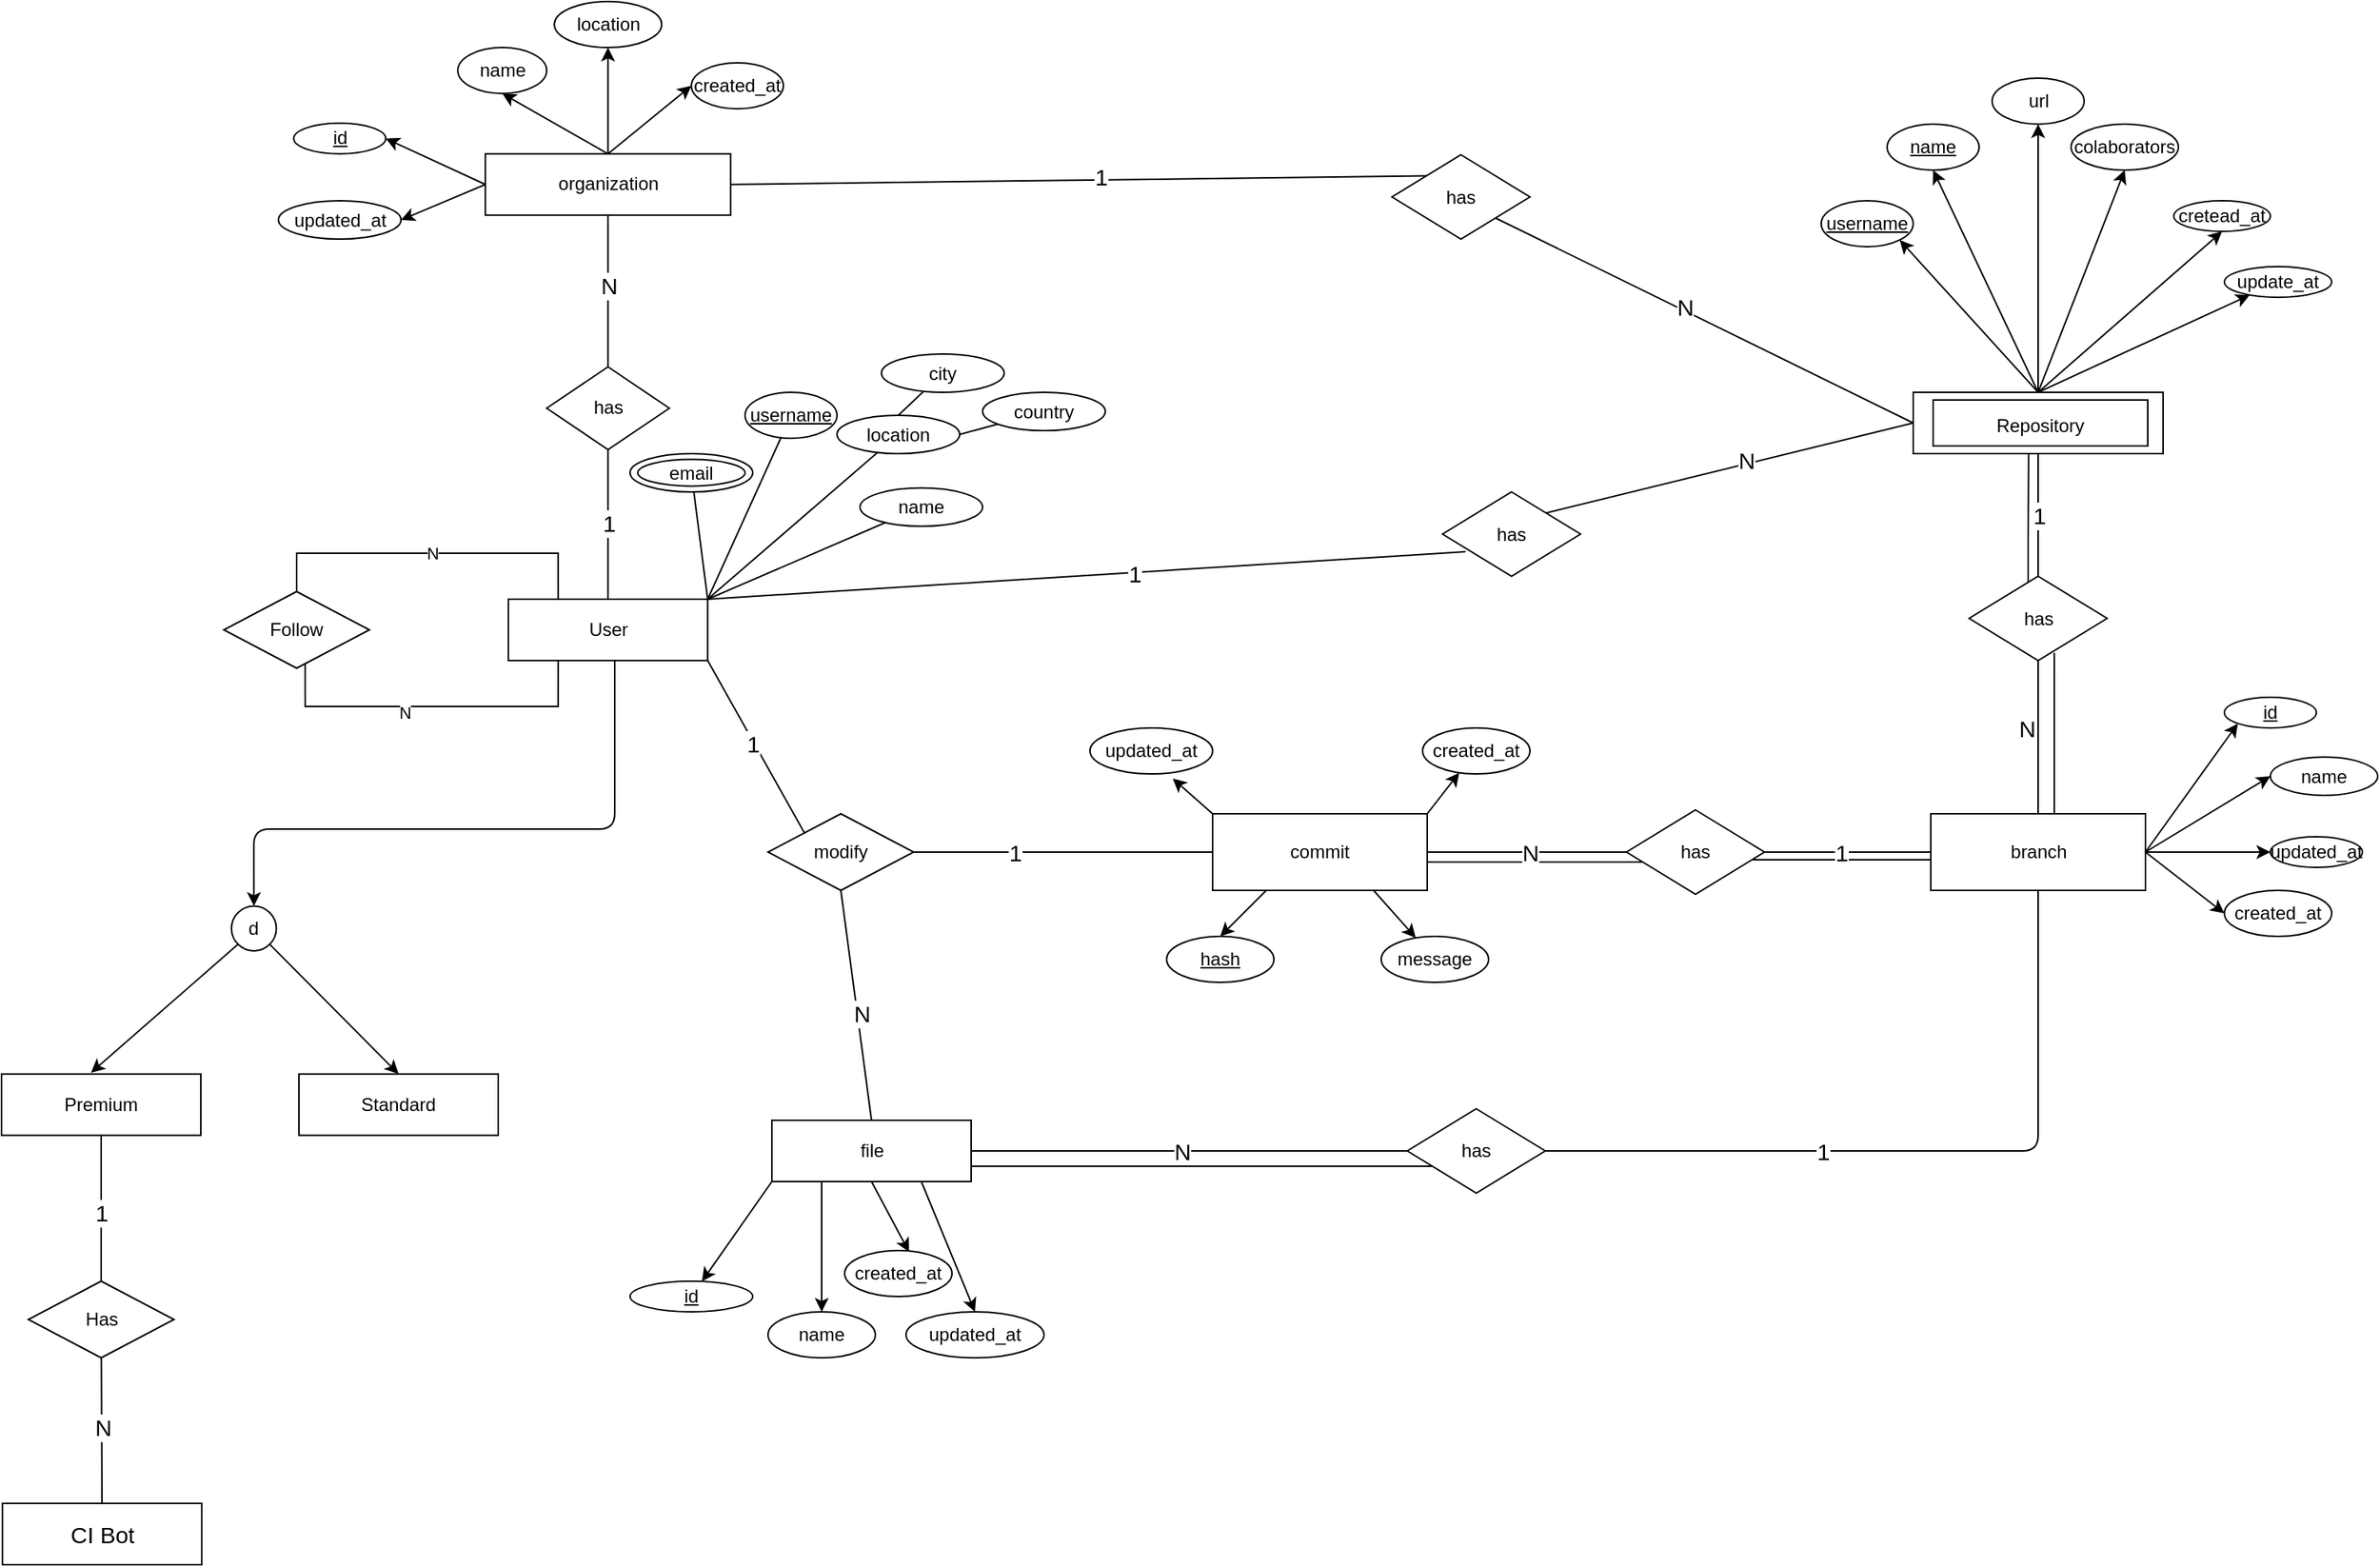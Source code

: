 <mxfile version="14.7.8" type="github">
  <diagram id="TYsEaEMNFWNOag3v1iif" name="Page-1">
    <mxGraphModel dx="2249" dy="811" grid="1" gridSize="10" guides="1" tooltips="1" connect="1" arrows="1" fold="1" page="1" pageScale="1" pageWidth="827" pageHeight="1169" math="0" shadow="0">
      <root>
        <mxCell id="0" />
        <mxCell id="1" parent="0" />
        <mxCell id="EZ2-l9n4eVcmhHuR-73A-8" style="edgeStyle=orthogonalEdgeStyle;rounded=1;orthogonalLoop=1;jettySize=auto;html=1;entryX=0.5;entryY=0;entryDx=0;entryDy=0;" parent="1" source="ldGf9XZsLyRZcBgSeUy8-1" target="EZ2-l9n4eVcmhHuR-73A-7" edge="1">
          <mxGeometry relative="1" as="geometry">
            <Array as="points">
              <mxPoint x="160" y="550" />
              <mxPoint x="-75" y="550" />
            </Array>
          </mxGeometry>
        </mxCell>
        <mxCell id="Y0P9biqU0XknDKCg1FIJ-3" style="edgeStyle=orthogonalEdgeStyle;rounded=0;orthogonalLoop=1;jettySize=auto;html=1;entryX=0.5;entryY=0;entryDx=0;entryDy=0;endArrow=none;endFill=0;exitX=0.25;exitY=0;exitDx=0;exitDy=0;" parent="1" source="ldGf9XZsLyRZcBgSeUy8-1" target="Y0P9biqU0XknDKCg1FIJ-2" edge="1">
          <mxGeometry relative="1" as="geometry">
            <mxPoint x="115.62" y="400" as="sourcePoint" />
            <mxPoint x="-31.26" y="400" as="targetPoint" />
            <Array as="points">
              <mxPoint x="123" y="370" />
              <mxPoint x="-47" y="370" />
            </Array>
          </mxGeometry>
        </mxCell>
        <mxCell id="Y0P9biqU0XknDKCg1FIJ-5" value="N" style="edgeLabel;html=1;align=center;verticalAlign=middle;resizable=0;points=[];" parent="Y0P9biqU0XknDKCg1FIJ-3" vertex="1" connectable="0">
          <mxGeometry x="-0.267" relative="1" as="geometry">
            <mxPoint x="-30" as="offset" />
          </mxGeometry>
        </mxCell>
        <mxCell id="ldGf9XZsLyRZcBgSeUy8-1" value="User" style="whiteSpace=wrap;html=1;align=center;" parent="1" vertex="1">
          <mxGeometry x="90.62" y="400" width="130" height="40" as="geometry" />
        </mxCell>
        <mxCell id="EZ2-l9n4eVcmhHuR-73A-34" style="rounded=1;orthogonalLoop=1;jettySize=auto;html=1;entryX=1;entryY=0;entryDx=0;entryDy=0;fontSize=15;startArrow=none;startFill=0;endArrow=none;endFill=0;exitX=0.167;exitY=0.709;exitDx=0;exitDy=0;exitPerimeter=0;" parent="1" source="ldGf9XZsLyRZcBgSeUy8-25" target="ldGf9XZsLyRZcBgSeUy8-1" edge="1">
          <mxGeometry relative="1" as="geometry" />
        </mxCell>
        <mxCell id="EZ2-l9n4eVcmhHuR-73A-48" value="1" style="edgeLabel;html=1;align=center;verticalAlign=middle;resizable=0;points=[];fontSize=15;" parent="EZ2-l9n4eVcmhHuR-73A-34" vertex="1" connectable="0">
          <mxGeometry x="-0.126" relative="1" as="geometry">
            <mxPoint as="offset" />
          </mxGeometry>
        </mxCell>
        <mxCell id="EZ2-l9n4eVcmhHuR-73A-46" style="edgeStyle=none;rounded=1;orthogonalLoop=1;jettySize=auto;html=1;exitX=1;exitY=0;exitDx=0;exitDy=0;entryX=0;entryY=0.5;entryDx=0;entryDy=0;fontSize=15;startArrow=none;startFill=0;endArrow=none;endFill=0;" parent="1" source="ldGf9XZsLyRZcBgSeUy8-25" target="ldGf9XZsLyRZcBgSeUy8-41" edge="1">
          <mxGeometry relative="1" as="geometry" />
        </mxCell>
        <mxCell id="EZ2-l9n4eVcmhHuR-73A-47" value="N" style="edgeLabel;html=1;align=center;verticalAlign=middle;resizable=0;points=[];fontSize=15;" parent="EZ2-l9n4eVcmhHuR-73A-46" vertex="1" connectable="0">
          <mxGeometry x="0.2" y="1" relative="1" as="geometry">
            <mxPoint x="-13" y="1" as="offset" />
          </mxGeometry>
        </mxCell>
        <mxCell id="ldGf9XZsLyRZcBgSeUy8-25" value="has" style="shape=rhombus;perimeter=rhombusPerimeter;whiteSpace=wrap;html=1;align=center;" parent="1" vertex="1">
          <mxGeometry x="700" y="330" width="90" height="55" as="geometry" />
        </mxCell>
        <mxCell id="EZ2-l9n4eVcmhHuR-73A-33" style="rounded=1;orthogonalLoop=1;jettySize=auto;html=1;entryX=1;entryY=1;entryDx=0;entryDy=0;fontSize=15;startArrow=none;startFill=0;endArrow=none;endFill=0;exitX=0;exitY=0;exitDx=0;exitDy=0;" parent="1" source="ldGf9XZsLyRZcBgSeUy8-39" target="ldGf9XZsLyRZcBgSeUy8-1" edge="1">
          <mxGeometry relative="1" as="geometry" />
        </mxCell>
        <mxCell id="EZ2-l9n4eVcmhHuR-73A-57" value="1" style="edgeLabel;html=1;align=center;verticalAlign=middle;resizable=0;points=[];fontSize=15;" parent="EZ2-l9n4eVcmhHuR-73A-33" vertex="1" connectable="0">
          <mxGeometry x="-0.208" relative="1" as="geometry">
            <mxPoint x="-9" y="-14" as="offset" />
          </mxGeometry>
        </mxCell>
        <mxCell id="Y0P9biqU0XknDKCg1FIJ-7" style="edgeStyle=orthogonalEdgeStyle;rounded=0;orthogonalLoop=1;jettySize=auto;html=1;entryX=0;entryY=0.5;entryDx=0;entryDy=0;endArrow=none;endFill=0;" parent="1" source="ldGf9XZsLyRZcBgSeUy8-39" target="ldGf9XZsLyRZcBgSeUy8-68" edge="1">
          <mxGeometry relative="1" as="geometry" />
        </mxCell>
        <mxCell id="Y0P9biqU0XknDKCg1FIJ-8" value="1" style="edgeLabel;html=1;align=center;verticalAlign=middle;resizable=0;points=[];fontSize=15;" parent="Y0P9biqU0XknDKCg1FIJ-7" vertex="1" connectable="0">
          <mxGeometry x="-0.423" y="-3" relative="1" as="geometry">
            <mxPoint x="9" y="-3" as="offset" />
          </mxGeometry>
        </mxCell>
        <mxCell id="ldGf9XZsLyRZcBgSeUy8-39" value="modify" style="shape=rhombus;perimeter=rhombusPerimeter;whiteSpace=wrap;html=1;align=center;" parent="1" vertex="1">
          <mxGeometry x="260" y="540" width="95" height="50" as="geometry" />
        </mxCell>
        <mxCell id="ldGf9XZsLyRZcBgSeUy8-51" style="edgeStyle=none;rounded=0;orthogonalLoop=1;jettySize=auto;html=1;exitX=0.5;exitY=0;exitDx=0;exitDy=0;entryX=0.5;entryY=1;entryDx=0;entryDy=0;" parent="1" source="ldGf9XZsLyRZcBgSeUy8-41" target="ldGf9XZsLyRZcBgSeUy8-47" edge="1">
          <mxGeometry relative="1" as="geometry" />
        </mxCell>
        <mxCell id="ldGf9XZsLyRZcBgSeUy8-52" style="edgeStyle=none;rounded=0;orthogonalLoop=1;jettySize=auto;html=1;entryX=0.5;entryY=1;entryDx=0;entryDy=0;exitX=0.5;exitY=0;exitDx=0;exitDy=0;" parent="1" source="ldGf9XZsLyRZcBgSeUy8-41" target="ldGf9XZsLyRZcBgSeUy8-46" edge="1">
          <mxGeometry relative="1" as="geometry">
            <mxPoint x="1070" y="196" as="targetPoint" />
          </mxGeometry>
        </mxCell>
        <mxCell id="ldGf9XZsLyRZcBgSeUy8-53" style="edgeStyle=none;rounded=0;orthogonalLoop=1;jettySize=auto;html=1;entryX=0.5;entryY=1;entryDx=0;entryDy=0;exitX=0.5;exitY=0;exitDx=0;exitDy=0;" parent="1" source="ldGf9XZsLyRZcBgSeUy8-41" target="ldGf9XZsLyRZcBgSeUy8-45" edge="1">
          <mxGeometry relative="1" as="geometry">
            <mxPoint x="1100" y="230" as="sourcePoint" />
          </mxGeometry>
        </mxCell>
        <mxCell id="ldGf9XZsLyRZcBgSeUy8-54" style="edgeStyle=none;rounded=0;orthogonalLoop=1;jettySize=auto;html=1;exitX=0.5;exitY=0;exitDx=0;exitDy=0;entryX=0.5;entryY=1;entryDx=0;entryDy=0;" parent="1" source="ldGf9XZsLyRZcBgSeUy8-41" target="ldGf9XZsLyRZcBgSeUy8-44" edge="1">
          <mxGeometry relative="1" as="geometry" />
        </mxCell>
        <mxCell id="ldGf9XZsLyRZcBgSeUy8-55" style="edgeStyle=none;rounded=0;orthogonalLoop=1;jettySize=auto;html=1;exitX=0.5;exitY=0;exitDx=0;exitDy=0;" parent="1" source="ldGf9XZsLyRZcBgSeUy8-41" target="ldGf9XZsLyRZcBgSeUy8-43" edge="1">
          <mxGeometry relative="1" as="geometry" />
        </mxCell>
        <mxCell id="ldGf9XZsLyRZcBgSeUy8-43" value="update_at" style="ellipse;whiteSpace=wrap;html=1;align=center;" parent="1" vertex="1">
          <mxGeometry x="1210" y="183" width="70" height="20" as="geometry" />
        </mxCell>
        <mxCell id="ldGf9XZsLyRZcBgSeUy8-44" value="cretead_at" style="ellipse;whiteSpace=wrap;html=1;align=center;" parent="1" vertex="1">
          <mxGeometry x="1177" y="140" width="63" height="20" as="geometry" />
        </mxCell>
        <mxCell id="ldGf9XZsLyRZcBgSeUy8-45" value="colaborators" style="ellipse;whiteSpace=wrap;html=1;align=center;" parent="1" vertex="1">
          <mxGeometry x="1110" y="90" width="70" height="30" as="geometry" />
        </mxCell>
        <mxCell id="ldGf9XZsLyRZcBgSeUy8-46" value="url" style="ellipse;whiteSpace=wrap;html=1;align=center;" parent="1" vertex="1">
          <mxGeometry x="1058.5" y="60" width="60" height="30" as="geometry" />
        </mxCell>
        <mxCell id="ldGf9XZsLyRZcBgSeUy8-47" value="&lt;u&gt;name&lt;/u&gt;" style="ellipse;whiteSpace=wrap;html=1;align=center;" parent="1" vertex="1">
          <mxGeometry x="990" y="90" width="60" height="30" as="geometry" />
        </mxCell>
        <mxCell id="ldGf9XZsLyRZcBgSeUy8-62" style="edgeStyle=none;rounded=0;orthogonalLoop=1;jettySize=auto;html=1;exitX=0;exitY=1;exitDx=0;exitDy=0;" parent="1" source="ldGf9XZsLyRZcBgSeUy8-56" target="ldGf9XZsLyRZcBgSeUy8-61" edge="1">
          <mxGeometry relative="1" as="geometry" />
        </mxCell>
        <mxCell id="ldGf9XZsLyRZcBgSeUy8-63" style="edgeStyle=none;rounded=0;orthogonalLoop=1;jettySize=auto;html=1;exitX=0.25;exitY=1;exitDx=0;exitDy=0;entryX=0.5;entryY=0;entryDx=0;entryDy=0;" parent="1" source="ldGf9XZsLyRZcBgSeUy8-56" target="ldGf9XZsLyRZcBgSeUy8-59" edge="1">
          <mxGeometry relative="1" as="geometry" />
        </mxCell>
        <mxCell id="ldGf9XZsLyRZcBgSeUy8-64" style="edgeStyle=none;rounded=0;orthogonalLoop=1;jettySize=auto;html=1;exitX=0.5;exitY=1;exitDx=0;exitDy=0;entryX=0.6;entryY=0.033;entryDx=0;entryDy=0;entryPerimeter=0;" parent="1" source="ldGf9XZsLyRZcBgSeUy8-56" target="ldGf9XZsLyRZcBgSeUy8-58" edge="1">
          <mxGeometry relative="1" as="geometry" />
        </mxCell>
        <mxCell id="ldGf9XZsLyRZcBgSeUy8-65" style="edgeStyle=none;rounded=0;orthogonalLoop=1;jettySize=auto;html=1;exitX=0.75;exitY=1;exitDx=0;exitDy=0;entryX=0.5;entryY=0;entryDx=0;entryDy=0;" parent="1" source="ldGf9XZsLyRZcBgSeUy8-56" target="ldGf9XZsLyRZcBgSeUy8-57" edge="1">
          <mxGeometry relative="1" as="geometry" />
        </mxCell>
        <mxCell id="EZ2-l9n4eVcmhHuR-73A-3" style="edgeStyle=orthogonalEdgeStyle;rounded=1;orthogonalLoop=1;jettySize=auto;html=1;exitX=1;exitY=0.5;exitDx=0;exitDy=0;entryX=0;entryY=0.5;entryDx=0;entryDy=0;endArrow=none;endFill=0;" parent="1" source="ldGf9XZsLyRZcBgSeUy8-56" target="EZ2-l9n4eVcmhHuR-73A-1" edge="1">
          <mxGeometry relative="1" as="geometry" />
        </mxCell>
        <mxCell id="EZ2-l9n4eVcmhHuR-73A-60" value="N" style="edgeLabel;html=1;align=center;verticalAlign=middle;resizable=0;points=[];fontSize=15;" parent="EZ2-l9n4eVcmhHuR-73A-3" vertex="1" connectable="0">
          <mxGeometry x="-0.083" relative="1" as="geometry">
            <mxPoint x="7" as="offset" />
          </mxGeometry>
        </mxCell>
        <mxCell id="Y0P9biqU0XknDKCg1FIJ-17" style="edgeStyle=orthogonalEdgeStyle;rounded=0;orthogonalLoop=1;jettySize=auto;html=1;entryX=0;entryY=0.5;entryDx=0;entryDy=0;fontSize=15;endArrow=none;endFill=0;" parent="1" source="ldGf9XZsLyRZcBgSeUy8-56" target="EZ2-l9n4eVcmhHuR-73A-1" edge="1">
          <mxGeometry relative="1" as="geometry">
            <Array as="points">
              <mxPoint x="700" y="770" />
              <mxPoint x="700" y="760" />
            </Array>
          </mxGeometry>
        </mxCell>
        <mxCell id="ldGf9XZsLyRZcBgSeUy8-56" value="file " style="whiteSpace=wrap;html=1;align=center;" parent="1" vertex="1">
          <mxGeometry x="262.5" y="740" width="130" height="40" as="geometry" />
        </mxCell>
        <mxCell id="ldGf9XZsLyRZcBgSeUy8-57" value="updated_at" style="ellipse;whiteSpace=wrap;html=1;align=center;" parent="1" vertex="1">
          <mxGeometry x="350" y="865" width="90" height="30" as="geometry" />
        </mxCell>
        <mxCell id="ldGf9XZsLyRZcBgSeUy8-58" value="created_at" style="ellipse;whiteSpace=wrap;html=1;align=center;" parent="1" vertex="1">
          <mxGeometry x="310" y="825" width="70" height="30" as="geometry" />
        </mxCell>
        <mxCell id="ldGf9XZsLyRZcBgSeUy8-59" value="name" style="ellipse;whiteSpace=wrap;html=1;align=center;" parent="1" vertex="1">
          <mxGeometry x="260" y="865" width="70" height="30" as="geometry" />
        </mxCell>
        <mxCell id="ldGf9XZsLyRZcBgSeUy8-61" value="id" style="ellipse;whiteSpace=wrap;html=1;align=center;fontStyle=4;" parent="1" vertex="1">
          <mxGeometry x="170" y="845" width="80" height="20" as="geometry" />
        </mxCell>
        <mxCell id="ldGf9XZsLyRZcBgSeUy8-67" value="" style="endArrow=none;html=1;rounded=0;entryX=0.5;entryY=0;entryDx=0;entryDy=0;exitX=0.5;exitY=1;exitDx=0;exitDy=0;" parent="1" source="ldGf9XZsLyRZcBgSeUy8-39" target="ldGf9XZsLyRZcBgSeUy8-56" edge="1">
          <mxGeometry relative="1" as="geometry">
            <mxPoint x="334.5" y="585" as="sourcePoint" />
            <mxPoint x="334.5" y="725" as="targetPoint" />
          </mxGeometry>
        </mxCell>
        <mxCell id="EZ2-l9n4eVcmhHuR-73A-56" value="N" style="edgeLabel;html=1;align=center;verticalAlign=middle;resizable=0;points=[];fontSize=15;" parent="ldGf9XZsLyRZcBgSeUy8-67" vertex="1" connectable="0">
          <mxGeometry x="0.32" y="1" relative="1" as="geometry">
            <mxPoint x="-1" y="-19" as="offset" />
          </mxGeometry>
        </mxCell>
        <mxCell id="ldGf9XZsLyRZcBgSeUy8-74" style="edgeStyle=none;rounded=0;orthogonalLoop=1;jettySize=auto;html=1;exitX=0.25;exitY=1;exitDx=0;exitDy=0;entryX=0.5;entryY=0;entryDx=0;entryDy=0;" parent="1" source="ldGf9XZsLyRZcBgSeUy8-68" target="ldGf9XZsLyRZcBgSeUy8-69" edge="1">
          <mxGeometry relative="1" as="geometry" />
        </mxCell>
        <mxCell id="ldGf9XZsLyRZcBgSeUy8-75" style="edgeStyle=none;rounded=0;orthogonalLoop=1;jettySize=auto;html=1;exitX=0.75;exitY=1;exitDx=0;exitDy=0;" parent="1" source="ldGf9XZsLyRZcBgSeUy8-68" target="ldGf9XZsLyRZcBgSeUy8-73" edge="1">
          <mxGeometry relative="1" as="geometry" />
        </mxCell>
        <mxCell id="ldGf9XZsLyRZcBgSeUy8-76" style="edgeStyle=none;rounded=0;orthogonalLoop=1;jettySize=auto;html=1;exitX=1;exitY=0;exitDx=0;exitDy=0;" parent="1" source="ldGf9XZsLyRZcBgSeUy8-68" target="ldGf9XZsLyRZcBgSeUy8-72" edge="1">
          <mxGeometry relative="1" as="geometry" />
        </mxCell>
        <mxCell id="ldGf9XZsLyRZcBgSeUy8-77" style="edgeStyle=none;rounded=0;orthogonalLoop=1;jettySize=auto;html=1;exitX=0;exitY=0;exitDx=0;exitDy=0;entryX=0.675;entryY=1.1;entryDx=0;entryDy=0;entryPerimeter=0;" parent="1" source="ldGf9XZsLyRZcBgSeUy8-68" target="ldGf9XZsLyRZcBgSeUy8-71" edge="1">
          <mxGeometry relative="1" as="geometry" />
        </mxCell>
        <mxCell id="ldGf9XZsLyRZcBgSeUy8-68" value="commit" style="whiteSpace=wrap;html=1;align=center;" parent="1" vertex="1">
          <mxGeometry x="550" y="540" width="140" height="50" as="geometry" />
        </mxCell>
        <mxCell id="ldGf9XZsLyRZcBgSeUy8-69" value="hash" style="ellipse;whiteSpace=wrap;html=1;align=center;fontStyle=4;" parent="1" vertex="1">
          <mxGeometry x="520" y="620" width="70" height="30" as="geometry" />
        </mxCell>
        <mxCell id="ldGf9XZsLyRZcBgSeUy8-71" value="updated_at" style="ellipse;whiteSpace=wrap;html=1;align=center;" parent="1" vertex="1">
          <mxGeometry x="470" y="484" width="80" height="30" as="geometry" />
        </mxCell>
        <mxCell id="ldGf9XZsLyRZcBgSeUy8-72" value="created_at" style="ellipse;whiteSpace=wrap;html=1;align=center;" parent="1" vertex="1">
          <mxGeometry x="687" y="484" width="70" height="30" as="geometry" />
        </mxCell>
        <mxCell id="ldGf9XZsLyRZcBgSeUy8-73" value="message" style="ellipse;whiteSpace=wrap;html=1;align=center;" parent="1" vertex="1">
          <mxGeometry x="660" y="620" width="70" height="30" as="geometry" />
        </mxCell>
        <mxCell id="ldGf9XZsLyRZcBgSeUy8-80" style="edgeStyle=none;rounded=0;orthogonalLoop=1;jettySize=auto;html=1;entryX=0.5;entryY=0;entryDx=0;entryDy=0;" parent="1" source="ldGf9XZsLyRZcBgSeUy8-68" target="ldGf9XZsLyRZcBgSeUy8-68" edge="1">
          <mxGeometry relative="1" as="geometry" />
        </mxCell>
        <mxCell id="Y0P9biqU0XknDKCg1FIJ-15" style="edgeStyle=orthogonalEdgeStyle;rounded=0;orthogonalLoop=1;jettySize=auto;html=1;entryX=1.004;entryY=0.63;entryDx=0;entryDy=0;entryPerimeter=0;fontSize=15;endArrow=none;endFill=0;" parent="1" source="ldGf9XZsLyRZcBgSeUy8-81" target="ldGf9XZsLyRZcBgSeUy8-68" edge="1">
          <mxGeometry relative="1" as="geometry">
            <Array as="points">
              <mxPoint x="755" y="572" />
            </Array>
          </mxGeometry>
        </mxCell>
        <mxCell id="Y0P9biqU0XknDKCg1FIJ-16" style="edgeStyle=orthogonalEdgeStyle;rounded=0;orthogonalLoop=1;jettySize=auto;html=1;entryX=0;entryY=0.5;entryDx=0;entryDy=0;fontSize=15;endArrow=none;endFill=0;" parent="1" source="ldGf9XZsLyRZcBgSeUy8-81" target="ldGf9XZsLyRZcBgSeUy8-94" edge="1">
          <mxGeometry relative="1" as="geometry">
            <Array as="points">
              <mxPoint x="1019" y="570" />
            </Array>
          </mxGeometry>
        </mxCell>
        <mxCell id="ldGf9XZsLyRZcBgSeUy8-81" value="has" style="shape=rhombus;perimeter=rhombusPerimeter;whiteSpace=wrap;html=1;align=center;" parent="1" vertex="1">
          <mxGeometry x="820" y="537.5" width="90" height="55" as="geometry" />
        </mxCell>
        <mxCell id="ldGf9XZsLyRZcBgSeUy8-86" style="edgeStyle=none;rounded=0;orthogonalLoop=1;jettySize=auto;html=1;exitX=0;exitY=0.5;exitDx=0;exitDy=0;entryX=1;entryY=0.5;entryDx=0;entryDy=0;" parent="1" source="ldGf9XZsLyRZcBgSeUy8-82" target="ldGf9XZsLyRZcBgSeUy8-83" edge="1">
          <mxGeometry relative="1" as="geometry" />
        </mxCell>
        <mxCell id="ldGf9XZsLyRZcBgSeUy8-87" style="edgeStyle=none;rounded=0;orthogonalLoop=1;jettySize=auto;html=1;exitX=0.5;exitY=0;exitDx=0;exitDy=0;entryX=0.5;entryY=1;entryDx=0;entryDy=0;" parent="1" source="ldGf9XZsLyRZcBgSeUy8-82" target="ldGf9XZsLyRZcBgSeUy8-84" edge="1">
          <mxGeometry relative="1" as="geometry" />
        </mxCell>
        <mxCell id="ldGf9XZsLyRZcBgSeUy8-88" style="edgeStyle=none;rounded=0;orthogonalLoop=1;jettySize=auto;html=1;exitX=0.5;exitY=0;exitDx=0;exitDy=0;" parent="1" source="ldGf9XZsLyRZcBgSeUy8-82" target="ldGf9XZsLyRZcBgSeUy8-85" edge="1">
          <mxGeometry relative="1" as="geometry" />
        </mxCell>
        <mxCell id="ldGf9XZsLyRZcBgSeUy8-90" style="edgeStyle=none;rounded=0;orthogonalLoop=1;jettySize=auto;html=1;exitX=0.5;exitY=0;exitDx=0;exitDy=0;entryX=0;entryY=0.5;entryDx=0;entryDy=0;" parent="1" source="ldGf9XZsLyRZcBgSeUy8-82" target="ldGf9XZsLyRZcBgSeUy8-89" edge="1">
          <mxGeometry relative="1" as="geometry">
            <mxPoint x="310.62" y="89.38" as="targetPoint" />
          </mxGeometry>
        </mxCell>
        <mxCell id="ldGf9XZsLyRZcBgSeUy8-92" style="edgeStyle=none;rounded=0;orthogonalLoop=1;jettySize=auto;html=1;exitX=0;exitY=0.5;exitDx=0;exitDy=0;entryX=1;entryY=0.5;entryDx=0;entryDy=0;" parent="1" source="ldGf9XZsLyRZcBgSeUy8-82" target="ldGf9XZsLyRZcBgSeUy8-91" edge="1">
          <mxGeometry relative="1" as="geometry">
            <mxPoint x="40.62" y="121.88" as="targetPoint" />
          </mxGeometry>
        </mxCell>
        <mxCell id="ldGf9XZsLyRZcBgSeUy8-82" value="organization" style="whiteSpace=wrap;html=1;align=center;" parent="1" vertex="1">
          <mxGeometry x="75.62" y="109.38" width="160" height="40" as="geometry" />
        </mxCell>
        <mxCell id="ldGf9XZsLyRZcBgSeUy8-83" value="id" style="ellipse;whiteSpace=wrap;html=1;align=center;fontStyle=4;" parent="1" vertex="1">
          <mxGeometry x="-49.38" y="89.38" width="60" height="20" as="geometry" />
        </mxCell>
        <mxCell id="ldGf9XZsLyRZcBgSeUy8-84" value="name" style="ellipse;whiteSpace=wrap;html=1;align=center;" parent="1" vertex="1">
          <mxGeometry x="57.62" y="40.0" width="58" height="30" as="geometry" />
        </mxCell>
        <mxCell id="ldGf9XZsLyRZcBgSeUy8-85" value="location" style="ellipse;whiteSpace=wrap;html=1;align=center;" parent="1" vertex="1">
          <mxGeometry x="120.62" y="10.0" width="70" height="30" as="geometry" />
        </mxCell>
        <mxCell id="ldGf9XZsLyRZcBgSeUy8-89" value="created_at" style="ellipse;whiteSpace=wrap;html=1;align=center;" parent="1" vertex="1">
          <mxGeometry x="210" y="50.0" width="60" height="30" as="geometry" />
        </mxCell>
        <mxCell id="ldGf9XZsLyRZcBgSeUy8-91" value="updated_at" style="ellipse;whiteSpace=wrap;html=1;align=center;" parent="1" vertex="1">
          <mxGeometry x="-59.38" y="140" width="80" height="25" as="geometry" />
        </mxCell>
        <mxCell id="ldGf9XZsLyRZcBgSeUy8-97" style="edgeStyle=none;rounded=0;orthogonalLoop=1;jettySize=auto;html=1;exitX=1;exitY=0.5;exitDx=0;exitDy=0;entryX=0;entryY=1;entryDx=0;entryDy=0;" parent="1" source="ldGf9XZsLyRZcBgSeUy8-94" target="ldGf9XZsLyRZcBgSeUy8-95" edge="1">
          <mxGeometry relative="1" as="geometry" />
        </mxCell>
        <mxCell id="ldGf9XZsLyRZcBgSeUy8-98" style="edgeStyle=none;rounded=0;orthogonalLoop=1;jettySize=auto;html=1;exitX=1;exitY=0.5;exitDx=0;exitDy=0;entryX=0;entryY=0.5;entryDx=0;entryDy=0;" parent="1" source="ldGf9XZsLyRZcBgSeUy8-94" target="ldGf9XZsLyRZcBgSeUy8-96" edge="1">
          <mxGeometry relative="1" as="geometry" />
        </mxCell>
        <mxCell id="ldGf9XZsLyRZcBgSeUy8-100" style="edgeStyle=none;rounded=0;orthogonalLoop=1;jettySize=auto;html=1;exitX=1;exitY=0.5;exitDx=0;exitDy=0;entryX=0;entryY=0.5;entryDx=0;entryDy=0;" parent="1" source="ldGf9XZsLyRZcBgSeUy8-94" target="ldGf9XZsLyRZcBgSeUy8-99" edge="1">
          <mxGeometry relative="1" as="geometry" />
        </mxCell>
        <mxCell id="ldGf9XZsLyRZcBgSeUy8-102" style="edgeStyle=none;rounded=0;orthogonalLoop=1;jettySize=auto;html=1;exitX=1;exitY=0.5;exitDx=0;exitDy=0;entryX=0;entryY=0.5;entryDx=0;entryDy=0;" parent="1" source="ldGf9XZsLyRZcBgSeUy8-94" target="ldGf9XZsLyRZcBgSeUy8-101" edge="1">
          <mxGeometry relative="1" as="geometry" />
        </mxCell>
        <mxCell id="EZ2-l9n4eVcmhHuR-73A-2" style="edgeStyle=orthogonalEdgeStyle;orthogonalLoop=1;jettySize=auto;html=1;exitX=0.5;exitY=1;exitDx=0;exitDy=0;entryX=1;entryY=0.5;entryDx=0;entryDy=0;rounded=1;endArrow=none;endFill=0;" parent="1" source="ldGf9XZsLyRZcBgSeUy8-94" target="EZ2-l9n4eVcmhHuR-73A-1" edge="1">
          <mxGeometry relative="1" as="geometry" />
        </mxCell>
        <mxCell id="EZ2-l9n4eVcmhHuR-73A-61" value="1" style="edgeLabel;html=1;align=center;verticalAlign=middle;resizable=0;points=[];fontSize=15;" parent="EZ2-l9n4eVcmhHuR-73A-2" vertex="1" connectable="0">
          <mxGeometry x="0.552" y="-2" relative="1" as="geometry">
            <mxPoint x="71" y="2" as="offset" />
          </mxGeometry>
        </mxCell>
        <mxCell id="EZ2-l9n4eVcmhHuR-73A-16" value="" style="edgeStyle=none;rounded=1;orthogonalLoop=1;jettySize=auto;html=1;endArrow=none;endFill=0;startArrow=none;startFill=0;" parent="1" source="ldGf9XZsLyRZcBgSeUy8-94" target="Y7WxunnAGhrs0RHYik_--15" edge="1">
          <mxGeometry relative="1" as="geometry" />
        </mxCell>
        <mxCell id="EZ2-l9n4eVcmhHuR-73A-17" value="N" style="edgeLabel;html=1;align=center;verticalAlign=middle;resizable=0;points=[];fontSize=15;" parent="EZ2-l9n4eVcmhHuR-73A-16" vertex="1" connectable="0">
          <mxGeometry x="0.441" y="-1" relative="1" as="geometry">
            <mxPoint x="-9" y="16" as="offset" />
          </mxGeometry>
        </mxCell>
        <mxCell id="Y0P9biqU0XknDKCg1FIJ-11" style="edgeStyle=orthogonalEdgeStyle;rounded=0;orthogonalLoop=1;jettySize=auto;html=1;entryX=0.617;entryY=0.909;entryDx=0;entryDy=0;entryPerimeter=0;fontSize=15;endArrow=none;endFill=0;" parent="1" source="ldGf9XZsLyRZcBgSeUy8-94" target="Y7WxunnAGhrs0RHYik_--15" edge="1">
          <mxGeometry relative="1" as="geometry">
            <Array as="points">
              <mxPoint x="1099" y="470" />
              <mxPoint x="1099" y="470" />
            </Array>
          </mxGeometry>
        </mxCell>
        <mxCell id="ldGf9XZsLyRZcBgSeUy8-94" value="branch" style="whiteSpace=wrap;html=1;align=center;" parent="1" vertex="1">
          <mxGeometry x="1018.5" y="540" width="140" height="50" as="geometry" />
        </mxCell>
        <mxCell id="ldGf9XZsLyRZcBgSeUy8-95" value="id" style="ellipse;whiteSpace=wrap;html=1;align=center;fontStyle=4;" parent="1" vertex="1">
          <mxGeometry x="1210" y="464" width="60" height="20" as="geometry" />
        </mxCell>
        <mxCell id="ldGf9XZsLyRZcBgSeUy8-96" value="name" style="ellipse;whiteSpace=wrap;html=1;align=center;" parent="1" vertex="1">
          <mxGeometry x="1240" y="503" width="70" height="25" as="geometry" />
        </mxCell>
        <mxCell id="ldGf9XZsLyRZcBgSeUy8-99" value="updated_at" style="ellipse;whiteSpace=wrap;html=1;align=center;" parent="1" vertex="1">
          <mxGeometry x="1240" y="555" width="60" height="20" as="geometry" />
        </mxCell>
        <mxCell id="ldGf9XZsLyRZcBgSeUy8-101" value="created_at" style="ellipse;whiteSpace=wrap;html=1;align=center;" parent="1" vertex="1">
          <mxGeometry x="1210" y="590" width="70" height="30" as="geometry" />
        </mxCell>
        <mxCell id="ldGf9XZsLyRZcBgSeUy8-106" value="" style="endArrow=none;html=1;rounded=0;exitX=1;exitY=0.5;exitDx=0;exitDy=0;" parent="1" source="ldGf9XZsLyRZcBgSeUy8-68" target="ldGf9XZsLyRZcBgSeUy8-81" edge="1">
          <mxGeometry relative="1" as="geometry">
            <mxPoint x="700" y="555" as="sourcePoint" />
            <mxPoint x="631.5" y="732.5" as="targetPoint" />
          </mxGeometry>
        </mxCell>
        <mxCell id="EZ2-l9n4eVcmhHuR-73A-58" value="N" style="edgeLabel;html=1;align=center;verticalAlign=middle;resizable=0;points=[];fontSize=15;" parent="ldGf9XZsLyRZcBgSeUy8-106" vertex="1" connectable="0">
          <mxGeometry x="0.469" y="-2" relative="1" as="geometry">
            <mxPoint x="-29" y="-2" as="offset" />
          </mxGeometry>
        </mxCell>
        <mxCell id="ldGf9XZsLyRZcBgSeUy8-107" value="" style="edgeStyle=entityRelationEdgeStyle;fontSize=12;html=1;endArrow=none;endFill=0;entryX=0;entryY=0.5;entryDx=0;entryDy=0;exitX=1;exitY=0.5;exitDx=0;exitDy=0;" parent="1" source="ldGf9XZsLyRZcBgSeUy8-81" target="ldGf9XZsLyRZcBgSeUy8-94" edge="1">
          <mxGeometry width="100" height="100" relative="1" as="geometry">
            <mxPoint x="780" y="685" as="sourcePoint" />
            <mxPoint x="880" y="585" as="targetPoint" />
          </mxGeometry>
        </mxCell>
        <mxCell id="EZ2-l9n4eVcmhHuR-73A-59" value="1" style="edgeLabel;html=1;align=center;verticalAlign=middle;resizable=0;points=[];fontSize=15;" parent="ldGf9XZsLyRZcBgSeUy8-107" vertex="1" connectable="0">
          <mxGeometry x="-0.453" relative="1" as="geometry">
            <mxPoint x="20" as="offset" />
          </mxGeometry>
        </mxCell>
        <mxCell id="EZ2-l9n4eVcmhHuR-73A-42" style="edgeStyle=none;rounded=1;orthogonalLoop=1;jettySize=auto;html=1;entryX=0.5;entryY=1;entryDx=0;entryDy=0;fontSize=15;startArrow=none;startFill=0;endArrow=none;endFill=0;" parent="1" source="Y7WxunnAGhrs0RHYik_--12" target="ldGf9XZsLyRZcBgSeUy8-82" edge="1">
          <mxGeometry relative="1" as="geometry" />
        </mxCell>
        <mxCell id="EZ2-l9n4eVcmhHuR-73A-43" value="N" style="edgeLabel;html=1;align=center;verticalAlign=middle;resizable=0;points=[];fontSize=15;" parent="EZ2-l9n4eVcmhHuR-73A-42" vertex="1" connectable="0">
          <mxGeometry x="0.18" y="-1" relative="1" as="geometry">
            <mxPoint x="-1" y="5" as="offset" />
          </mxGeometry>
        </mxCell>
        <mxCell id="EZ2-l9n4eVcmhHuR-73A-44" style="edgeStyle=none;rounded=1;orthogonalLoop=1;jettySize=auto;html=1;entryX=0.5;entryY=0;entryDx=0;entryDy=0;fontSize=15;startArrow=none;startFill=0;endArrow=none;endFill=0;" parent="1" source="Y7WxunnAGhrs0RHYik_--12" target="ldGf9XZsLyRZcBgSeUy8-1" edge="1">
          <mxGeometry relative="1" as="geometry" />
        </mxCell>
        <mxCell id="EZ2-l9n4eVcmhHuR-73A-45" value="1" style="edgeLabel;html=1;align=center;verticalAlign=middle;resizable=0;points=[];fontSize=15;" parent="EZ2-l9n4eVcmhHuR-73A-44" vertex="1" connectable="0">
          <mxGeometry x="-0.35" y="-1" relative="1" as="geometry">
            <mxPoint x="1" y="16" as="offset" />
          </mxGeometry>
        </mxCell>
        <mxCell id="Y7WxunnAGhrs0RHYik_--12" value="has" style="rhombus;whiteSpace=wrap;html=1;" parent="1" vertex="1">
          <mxGeometry x="115.62" y="248.38" width="80" height="54" as="geometry" />
        </mxCell>
        <mxCell id="EZ2-l9n4eVcmhHuR-73A-14" style="edgeStyle=none;rounded=1;orthogonalLoop=1;jettySize=auto;html=1;exitX=0.5;exitY=0;exitDx=0;exitDy=0;entryX=0.5;entryY=1;entryDx=0;entryDy=0;endArrow=none;endFill=0;" parent="1" source="Y7WxunnAGhrs0RHYik_--15" target="ldGf9XZsLyRZcBgSeUy8-41" edge="1">
          <mxGeometry relative="1" as="geometry" />
        </mxCell>
        <mxCell id="EZ2-l9n4eVcmhHuR-73A-18" value="1" style="edgeLabel;html=1;align=center;verticalAlign=middle;resizable=0;points=[];fontSize=15;" parent="EZ2-l9n4eVcmhHuR-73A-14" vertex="1" connectable="0">
          <mxGeometry x="0.472" relative="1" as="geometry">
            <mxPoint y="19" as="offset" />
          </mxGeometry>
        </mxCell>
        <mxCell id="Y0P9biqU0XknDKCg1FIJ-13" style="edgeStyle=orthogonalEdgeStyle;rounded=0;orthogonalLoop=1;jettySize=auto;html=1;entryX=0.462;entryY=1.003;entryDx=0;entryDy=0;entryPerimeter=0;fontSize=15;endArrow=none;endFill=0;" parent="1" source="Y7WxunnAGhrs0RHYik_--15" target="ldGf9XZsLyRZcBgSeUy8-41" edge="1">
          <mxGeometry relative="1" as="geometry">
            <Array as="points">
              <mxPoint x="1082" y="360" />
              <mxPoint x="1082" y="360" />
            </Array>
          </mxGeometry>
        </mxCell>
        <mxCell id="Y7WxunnAGhrs0RHYik_--15" value="has" style="shape=rhombus;perimeter=rhombusPerimeter;whiteSpace=wrap;html=1;align=center;" parent="1" vertex="1">
          <mxGeometry x="1043.5" y="385" width="90" height="55" as="geometry" />
        </mxCell>
        <mxCell id="EZ2-l9n4eVcmhHuR-73A-1" value="has" style="shape=rhombus;perimeter=rhombusPerimeter;whiteSpace=wrap;html=1;align=center;" parent="1" vertex="1">
          <mxGeometry x="677" y="732.5" width="90" height="55" as="geometry" />
        </mxCell>
        <mxCell id="EZ2-l9n4eVcmhHuR-73A-11" style="rounded=1;orthogonalLoop=1;jettySize=auto;html=1;entryX=0.449;entryY=-0.021;entryDx=0;entryDy=0;entryPerimeter=0;exitX=0;exitY=1;exitDx=0;exitDy=0;" parent="1" source="EZ2-l9n4eVcmhHuR-73A-7" target="EZ2-l9n4eVcmhHuR-73A-9" edge="1">
          <mxGeometry relative="1" as="geometry" />
        </mxCell>
        <mxCell id="EZ2-l9n4eVcmhHuR-73A-12" style="edgeStyle=none;rounded=1;orthogonalLoop=1;jettySize=auto;html=1;entryX=0.5;entryY=0;entryDx=0;entryDy=0;" parent="1" source="EZ2-l9n4eVcmhHuR-73A-7" target="EZ2-l9n4eVcmhHuR-73A-10" edge="1">
          <mxGeometry relative="1" as="geometry" />
        </mxCell>
        <mxCell id="EZ2-l9n4eVcmhHuR-73A-7" value="d" style="ellipse;whiteSpace=wrap;html=1;aspect=fixed;" parent="1" vertex="1">
          <mxGeometry x="-90" y="600.19" width="29.25" height="29.25" as="geometry" />
        </mxCell>
        <mxCell id="EZ2-l9n4eVcmhHuR-73A-38" style="edgeStyle=none;rounded=1;orthogonalLoop=1;jettySize=auto;html=1;entryX=0.5;entryY=0;entryDx=0;entryDy=0;fontSize=15;startArrow=none;startFill=0;endArrow=none;endFill=0;" parent="1" source="EZ2-l9n4eVcmhHuR-73A-9" target="EZ2-l9n4eVcmhHuR-73A-37" edge="1">
          <mxGeometry relative="1" as="geometry" />
        </mxCell>
        <mxCell id="EZ2-l9n4eVcmhHuR-73A-63" value="1" style="edgeLabel;html=1;align=center;verticalAlign=middle;resizable=0;points=[];fontSize=15;" parent="EZ2-l9n4eVcmhHuR-73A-38" vertex="1" connectable="0">
          <mxGeometry x="-0.366" y="-1" relative="1" as="geometry">
            <mxPoint x="1" y="20" as="offset" />
          </mxGeometry>
        </mxCell>
        <mxCell id="EZ2-l9n4eVcmhHuR-73A-9" value="Premium" style="whiteSpace=wrap;html=1;align=center;" parent="1" vertex="1">
          <mxGeometry x="-240" y="709.81" width="130" height="40" as="geometry" />
        </mxCell>
        <mxCell id="EZ2-l9n4eVcmhHuR-73A-10" value="Standard" style="whiteSpace=wrap;html=1;align=center;" parent="1" vertex="1">
          <mxGeometry x="-46" y="709.81" width="130" height="40" as="geometry" />
        </mxCell>
        <mxCell id="EZ2-l9n4eVcmhHuR-73A-24" value="" style="group" parent="1" vertex="1" connectable="0">
          <mxGeometry x="1007" y="265" width="163" height="40" as="geometry" />
        </mxCell>
        <mxCell id="ldGf9XZsLyRZcBgSeUy8-41" value="repository" style="whiteSpace=wrap;html=1;align=center;" parent="EZ2-l9n4eVcmhHuR-73A-24" vertex="1">
          <mxGeometry width="163" height="40" as="geometry" />
        </mxCell>
        <mxCell id="EZ2-l9n4eVcmhHuR-73A-23" value="&lt;font style=&quot;font-size: 12px&quot;&gt;Repository&lt;/font&gt;" style="rounded=0;whiteSpace=wrap;html=1;fontSize=15;gradientColor=none;" parent="EZ2-l9n4eVcmhHuR-73A-24" vertex="1">
          <mxGeometry x="13" y="5" width="140" height="30" as="geometry" />
        </mxCell>
        <mxCell id="EZ2-l9n4eVcmhHuR-73A-25" value="&lt;u&gt;username&lt;/u&gt;" style="ellipse;whiteSpace=wrap;html=1;align=center;" parent="1" vertex="1">
          <mxGeometry x="947" y="140" width="60" height="30" as="geometry" />
        </mxCell>
        <mxCell id="EZ2-l9n4eVcmhHuR-73A-27" style="edgeStyle=none;rounded=0;orthogonalLoop=1;jettySize=auto;html=1;exitX=0.5;exitY=0;exitDx=0;exitDy=0;entryX=1;entryY=1;entryDx=0;entryDy=0;" parent="1" source="ldGf9XZsLyRZcBgSeUy8-41" target="EZ2-l9n4eVcmhHuR-73A-25" edge="1">
          <mxGeometry relative="1" as="geometry">
            <mxPoint x="1017.75" y="308" as="sourcePoint" />
            <mxPoint x="983.5" y="203" as="targetPoint" />
          </mxGeometry>
        </mxCell>
        <mxCell id="EZ2-l9n4eVcmhHuR-73A-36" value="CI Bot" style="rounded=0;whiteSpace=wrap;html=1;fontSize=15;gradientColor=none;" parent="1" vertex="1">
          <mxGeometry x="-239.38" y="990" width="130" height="40" as="geometry" />
        </mxCell>
        <mxCell id="EZ2-l9n4eVcmhHuR-73A-39" value="" style="edgeStyle=none;rounded=1;orthogonalLoop=1;jettySize=auto;html=1;fontSize=15;startArrow=none;startFill=0;endArrow=none;endFill=0;" parent="1" source="EZ2-l9n4eVcmhHuR-73A-37" target="EZ2-l9n4eVcmhHuR-73A-36" edge="1">
          <mxGeometry relative="1" as="geometry" />
        </mxCell>
        <mxCell id="EZ2-l9n4eVcmhHuR-73A-62" value="N" style="edgeLabel;html=1;align=center;verticalAlign=middle;resizable=0;points=[];fontSize=15;" parent="EZ2-l9n4eVcmhHuR-73A-39" vertex="1" connectable="0">
          <mxGeometry x="0.221" y="-3" relative="1" as="geometry">
            <mxPoint x="3" y="-13" as="offset" />
          </mxGeometry>
        </mxCell>
        <mxCell id="EZ2-l9n4eVcmhHuR-73A-37" value="Has" style="shape=rhombus;perimeter=rhombusPerimeter;whiteSpace=wrap;html=1;align=center;" parent="1" vertex="1">
          <mxGeometry x="-222.5" y="845" width="95" height="50" as="geometry" />
        </mxCell>
        <mxCell id="EZ2-l9n4eVcmhHuR-73A-50" style="edgeStyle=none;rounded=1;orthogonalLoop=1;jettySize=auto;html=1;entryX=1;entryY=0.5;entryDx=0;entryDy=0;fontSize=15;startArrow=none;startFill=0;endArrow=none;endFill=0;exitX=0;exitY=0;exitDx=0;exitDy=0;" parent="1" source="EZ2-l9n4eVcmhHuR-73A-49" target="ldGf9XZsLyRZcBgSeUy8-82" edge="1">
          <mxGeometry relative="1" as="geometry" />
        </mxCell>
        <mxCell id="EZ2-l9n4eVcmhHuR-73A-53" value="1" style="edgeLabel;html=1;align=center;verticalAlign=middle;resizable=0;points=[];fontSize=15;" parent="EZ2-l9n4eVcmhHuR-73A-50" vertex="1" connectable="0">
          <mxGeometry x="-0.064" y="-3" relative="1" as="geometry">
            <mxPoint as="offset" />
          </mxGeometry>
        </mxCell>
        <mxCell id="EZ2-l9n4eVcmhHuR-73A-51" style="edgeStyle=none;rounded=1;orthogonalLoop=1;jettySize=auto;html=1;entryX=0;entryY=0.5;entryDx=0;entryDy=0;fontSize=15;startArrow=none;startFill=0;endArrow=none;endFill=0;exitX=1;exitY=1;exitDx=0;exitDy=0;" parent="1" source="EZ2-l9n4eVcmhHuR-73A-49" target="ldGf9XZsLyRZcBgSeUy8-41" edge="1">
          <mxGeometry relative="1" as="geometry" />
        </mxCell>
        <mxCell id="EZ2-l9n4eVcmhHuR-73A-52" value="N" style="edgeLabel;html=1;align=center;verticalAlign=middle;resizable=0;points=[];fontSize=15;" parent="EZ2-l9n4eVcmhHuR-73A-51" vertex="1" connectable="0">
          <mxGeometry x="-0.104" y="3" relative="1" as="geometry">
            <mxPoint as="offset" />
          </mxGeometry>
        </mxCell>
        <mxCell id="EZ2-l9n4eVcmhHuR-73A-49" value="has" style="shape=rhombus;perimeter=rhombusPerimeter;whiteSpace=wrap;html=1;align=center;" parent="1" vertex="1">
          <mxGeometry x="667" y="110" width="90" height="55" as="geometry" />
        </mxCell>
        <mxCell id="Y0P9biqU0XknDKCg1FIJ-4" style="edgeStyle=orthogonalEdgeStyle;rounded=0;orthogonalLoop=1;jettySize=auto;html=1;endArrow=none;endFill=0;exitX=0.5;exitY=1;exitDx=0;exitDy=0;entryX=0.25;entryY=1;entryDx=0;entryDy=0;" parent="1" target="ldGf9XZsLyRZcBgSeUy8-1" edge="1">
          <mxGeometry relative="1" as="geometry">
            <mxPoint x="-41.93" y="435" as="sourcePoint" />
            <mxPoint x="115.57" y="430" as="targetPoint" />
            <Array as="points">
              <mxPoint x="-42" y="470" />
              <mxPoint x="123" y="470" />
            </Array>
          </mxGeometry>
        </mxCell>
        <mxCell id="Y0P9biqU0XknDKCg1FIJ-6" value="N" style="edgeLabel;html=1;align=center;verticalAlign=middle;resizable=0;points=[];" parent="Y0P9biqU0XknDKCg1FIJ-4" vertex="1" connectable="0">
          <mxGeometry x="-0.352" y="-2" relative="1" as="geometry">
            <mxPoint x="25" y="2" as="offset" />
          </mxGeometry>
        </mxCell>
        <mxCell id="Y0P9biqU0XknDKCg1FIJ-2" value="Follow" style="shape=rhombus;perimeter=rhombusPerimeter;whiteSpace=wrap;html=1;align=center;" parent="1" vertex="1">
          <mxGeometry x="-95" y="395" width="95" height="50" as="geometry" />
        </mxCell>
        <mxCell id="ZvmM0XbaEb-bSHdcCPwN-2" style="rounded=0;orthogonalLoop=1;jettySize=auto;html=1;entryX=1;entryY=0;entryDx=0;entryDy=0;endArrow=none;endFill=0;" edge="1" parent="1" source="Y0P9biqU0XknDKCg1FIJ-18" target="ldGf9XZsLyRZcBgSeUy8-1">
          <mxGeometry relative="1" as="geometry" />
        </mxCell>
        <mxCell id="Y0P9biqU0XknDKCg1FIJ-18" value="location" style="ellipse;whiteSpace=wrap;html=1;align=center;" parent="1" vertex="1">
          <mxGeometry x="305" y="280" width="80" height="25" as="geometry" />
        </mxCell>
        <mxCell id="ZvmM0XbaEb-bSHdcCPwN-3" style="rounded=0;orthogonalLoop=1;jettySize=auto;html=1;entryX=0.5;entryY=0;entryDx=0;entryDy=0;endArrow=none;endFill=0;" edge="1" parent="1" source="Y0P9biqU0XknDKCg1FIJ-19" target="Y0P9biqU0XknDKCg1FIJ-18">
          <mxGeometry relative="1" as="geometry" />
        </mxCell>
        <mxCell id="Y0P9biqU0XknDKCg1FIJ-19" value="city" style="ellipse;whiteSpace=wrap;html=1;align=center;" parent="1" vertex="1">
          <mxGeometry x="334" y="240" width="80" height="25" as="geometry" />
        </mxCell>
        <mxCell id="ZvmM0XbaEb-bSHdcCPwN-4" style="rounded=0;orthogonalLoop=1;jettySize=auto;html=1;entryX=1;entryY=0.5;entryDx=0;entryDy=0;endArrow=none;endFill=0;" edge="1" parent="1" source="Y0P9biqU0XknDKCg1FIJ-20" target="Y0P9biqU0XknDKCg1FIJ-18">
          <mxGeometry relative="1" as="geometry" />
        </mxCell>
        <mxCell id="Y0P9biqU0XknDKCg1FIJ-20" value="country" style="ellipse;whiteSpace=wrap;html=1;align=center;" parent="1" vertex="1">
          <mxGeometry x="400" y="265" width="80" height="25" as="geometry" />
        </mxCell>
        <mxCell id="ZvmM0XbaEb-bSHdcCPwN-1" style="rounded=0;orthogonalLoop=1;jettySize=auto;html=1;entryX=1;entryY=0;entryDx=0;entryDy=0;endArrow=none;endFill=0;" edge="1" parent="1" source="Y0P9biqU0XknDKCg1FIJ-21" target="ldGf9XZsLyRZcBgSeUy8-1">
          <mxGeometry relative="1" as="geometry" />
        </mxCell>
        <mxCell id="Y0P9biqU0XknDKCg1FIJ-27" style="rounded=0;orthogonalLoop=1;jettySize=auto;html=1;fontSize=15;endArrow=none;endFill=0;entryX=1;entryY=0;entryDx=0;entryDy=0;" parent="1" source="Y0P9biqU0XknDKCg1FIJ-26" target="ldGf9XZsLyRZcBgSeUy8-1" edge="1">
          <mxGeometry relative="1" as="geometry">
            <mxPoint x="90" y="410" as="targetPoint" />
          </mxGeometry>
        </mxCell>
        <mxCell id="Y0P9biqU0XknDKCg1FIJ-26" value="&lt;u&gt;username&lt;/u&gt;" style="ellipse;whiteSpace=wrap;html=1;align=center;" parent="1" vertex="1">
          <mxGeometry x="245" y="265" width="60" height="30" as="geometry" />
        </mxCell>
        <mxCell id="ZvmM0XbaEb-bSHdcCPwN-8" style="rounded=0;orthogonalLoop=1;jettySize=auto;html=1;entryX=1;entryY=0;entryDx=0;entryDy=0;endArrow=none;endFill=0;" edge="1" parent="1" source="ZvmM0XbaEb-bSHdcCPwN-5" target="ldGf9XZsLyRZcBgSeUy8-1">
          <mxGeometry relative="1" as="geometry" />
        </mxCell>
        <mxCell id="ZvmM0XbaEb-bSHdcCPwN-5" value="name" style="ellipse;whiteSpace=wrap;html=1;align=center;" vertex="1" parent="1">
          <mxGeometry x="320" y="327.38" width="80" height="25" as="geometry" />
        </mxCell>
        <mxCell id="ZvmM0XbaEb-bSHdcCPwN-11" value="" style="group" vertex="1" connectable="0" parent="1">
          <mxGeometry x="170" y="305" width="80" height="25" as="geometry" />
        </mxCell>
        <mxCell id="Y0P9biqU0XknDKCg1FIJ-21" value="email" style="ellipse;whiteSpace=wrap;html=1;align=center;" parent="ZvmM0XbaEb-bSHdcCPwN-11" vertex="1">
          <mxGeometry width="80" height="25" as="geometry" />
        </mxCell>
        <mxCell id="ZvmM0XbaEb-bSHdcCPwN-10" value="email" style="ellipse;whiteSpace=wrap;html=1;align=center;" vertex="1" parent="ZvmM0XbaEb-bSHdcCPwN-11">
          <mxGeometry x="5" y="3.81" width="70" height="17.38" as="geometry" />
        </mxCell>
      </root>
    </mxGraphModel>
  </diagram>
</mxfile>
